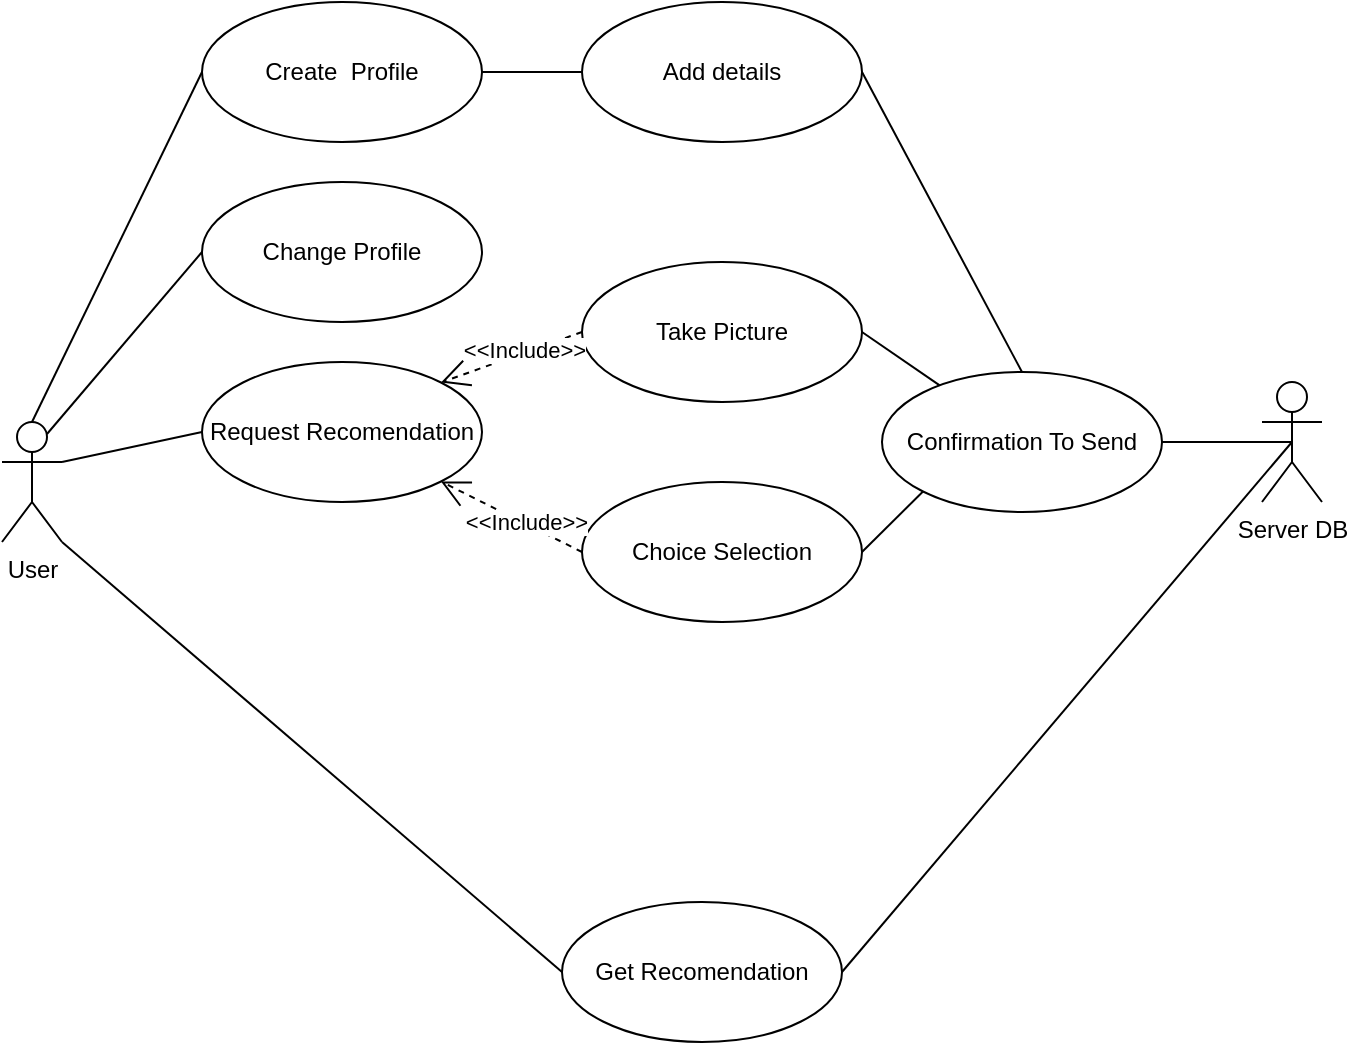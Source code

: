 <mxfile version="14.4.4" type="github">
  <diagram id="NtNVD2hnSGQg9UJDUNFN" name="Page-1">
    <mxGraphModel dx="1038" dy="608" grid="1" gridSize="10" guides="1" tooltips="1" connect="1" arrows="1" fold="1" page="1" pageScale="1" pageWidth="850" pageHeight="1100" math="0" shadow="0">
      <root>
        <mxCell id="0" />
        <mxCell id="1" parent="0" />
        <mxCell id="5cAc0Jf2YwoJ_Aimk7Pw-1" value="User" style="shape=umlActor;verticalLabelPosition=bottom;verticalAlign=top;html=1;outlineConnect=0;" vertex="1" parent="1">
          <mxGeometry x="100" y="380" width="30" height="60" as="geometry" />
        </mxCell>
        <mxCell id="5cAc0Jf2YwoJ_Aimk7Pw-4" value="Take Picture" style="ellipse;whiteSpace=wrap;html=1;" vertex="1" parent="1">
          <mxGeometry x="390" y="300" width="140" height="70" as="geometry" />
        </mxCell>
        <mxCell id="5cAc0Jf2YwoJ_Aimk7Pw-5" value="Choice Selection" style="ellipse;whiteSpace=wrap;html=1;" vertex="1" parent="1">
          <mxGeometry x="390" y="410" width="140" height="70" as="geometry" />
        </mxCell>
        <mxCell id="5cAc0Jf2YwoJ_Aimk7Pw-6" value="Request Recomendation" style="ellipse;whiteSpace=wrap;html=1;" vertex="1" parent="1">
          <mxGeometry x="200" y="350" width="140" height="70" as="geometry" />
        </mxCell>
        <mxCell id="5cAc0Jf2YwoJ_Aimk7Pw-7" value="Create&amp;nbsp; Profile" style="ellipse;whiteSpace=wrap;html=1;" vertex="1" parent="1">
          <mxGeometry x="200" y="170" width="140" height="70" as="geometry" />
        </mxCell>
        <mxCell id="5cAc0Jf2YwoJ_Aimk7Pw-13" value="Server DB" style="shape=umlActor;verticalLabelPosition=bottom;verticalAlign=top;html=1;" vertex="1" parent="1">
          <mxGeometry x="730" y="360" width="30" height="60" as="geometry" />
        </mxCell>
        <mxCell id="5cAc0Jf2YwoJ_Aimk7Pw-14" value="Add details" style="ellipse;whiteSpace=wrap;html=1;" vertex="1" parent="1">
          <mxGeometry x="390" y="170" width="140" height="70" as="geometry" />
        </mxCell>
        <mxCell id="5cAc0Jf2YwoJ_Aimk7Pw-15" value="Get Recomendation" style="ellipse;whiteSpace=wrap;html=1;" vertex="1" parent="1">
          <mxGeometry x="380" y="620" width="140" height="70" as="geometry" />
        </mxCell>
        <mxCell id="5cAc0Jf2YwoJ_Aimk7Pw-21" value="&amp;lt;&amp;lt;Include&amp;gt;&amp;gt;" style="endArrow=open;endSize=12;dashed=1;html=1;exitX=0;exitY=0.5;exitDx=0;exitDy=0;entryX=1;entryY=1;entryDx=0;entryDy=0;" edge="1" parent="1" source="5cAc0Jf2YwoJ_Aimk7Pw-5" target="5cAc0Jf2YwoJ_Aimk7Pw-6">
          <mxGeometry x="-0.189" y="-1" width="160" relative="1" as="geometry">
            <mxPoint x="270" y="410" as="sourcePoint" />
            <mxPoint x="430" y="410" as="targetPoint" />
            <mxPoint as="offset" />
          </mxGeometry>
        </mxCell>
        <mxCell id="5cAc0Jf2YwoJ_Aimk7Pw-22" value="&amp;lt;&amp;lt;Include&amp;gt;&amp;gt;" style="endArrow=open;endSize=12;dashed=1;html=1;exitX=0;exitY=0.5;exitDx=0;exitDy=0;entryX=1;entryY=0;entryDx=0;entryDy=0;" edge="1" parent="1" source="5cAc0Jf2YwoJ_Aimk7Pw-4" target="5cAc0Jf2YwoJ_Aimk7Pw-6">
          <mxGeometry x="-0.189" y="-1" width="160" relative="1" as="geometry">
            <mxPoint x="400" y="455" as="sourcePoint" />
            <mxPoint x="329.497" y="419.749" as="targetPoint" />
            <mxPoint as="offset" />
          </mxGeometry>
        </mxCell>
        <mxCell id="5cAc0Jf2YwoJ_Aimk7Pw-23" value="" style="endArrow=none;html=1;exitX=1;exitY=0.333;exitDx=0;exitDy=0;exitPerimeter=0;entryX=0;entryY=0.5;entryDx=0;entryDy=0;" edge="1" parent="1" source="5cAc0Jf2YwoJ_Aimk7Pw-1" target="5cAc0Jf2YwoJ_Aimk7Pw-6">
          <mxGeometry width="50" height="50" relative="1" as="geometry">
            <mxPoint x="130" y="330" as="sourcePoint" />
            <mxPoint x="180" y="280" as="targetPoint" />
          </mxGeometry>
        </mxCell>
        <mxCell id="5cAc0Jf2YwoJ_Aimk7Pw-24" value="Confirmation To Send" style="ellipse;whiteSpace=wrap;html=1;" vertex="1" parent="1">
          <mxGeometry x="540" y="355" width="140" height="70" as="geometry" />
        </mxCell>
        <mxCell id="5cAc0Jf2YwoJ_Aimk7Pw-25" value="" style="endArrow=none;html=1;exitX=1;exitY=0.5;exitDx=0;exitDy=0;entryX=0.5;entryY=0.5;entryDx=0;entryDy=0;entryPerimeter=0;" edge="1" parent="1" source="5cAc0Jf2YwoJ_Aimk7Pw-24" target="5cAc0Jf2YwoJ_Aimk7Pw-13">
          <mxGeometry width="50" height="50" relative="1" as="geometry">
            <mxPoint x="140" y="410" as="sourcePoint" />
            <mxPoint x="210" y="395" as="targetPoint" />
          </mxGeometry>
        </mxCell>
        <mxCell id="5cAc0Jf2YwoJ_Aimk7Pw-26" value="" style="endArrow=none;html=1;exitX=1;exitY=0.5;exitDx=0;exitDy=0;" edge="1" parent="1" source="5cAc0Jf2YwoJ_Aimk7Pw-4" target="5cAc0Jf2YwoJ_Aimk7Pw-24">
          <mxGeometry width="50" height="50" relative="1" as="geometry">
            <mxPoint x="690" y="400" as="sourcePoint" />
            <mxPoint x="755" y="400" as="targetPoint" />
          </mxGeometry>
        </mxCell>
        <mxCell id="5cAc0Jf2YwoJ_Aimk7Pw-27" value="" style="endArrow=none;html=1;exitX=1;exitY=0.5;exitDx=0;exitDy=0;entryX=0;entryY=1;entryDx=0;entryDy=0;" edge="1" parent="1" source="5cAc0Jf2YwoJ_Aimk7Pw-5" target="5cAc0Jf2YwoJ_Aimk7Pw-24">
          <mxGeometry width="50" height="50" relative="1" as="geometry">
            <mxPoint x="540" y="345" as="sourcePoint" />
            <mxPoint x="578.828" y="371.694" as="targetPoint" />
          </mxGeometry>
        </mxCell>
        <mxCell id="5cAc0Jf2YwoJ_Aimk7Pw-28" value="" style="endArrow=none;html=1;exitX=1;exitY=0.5;exitDx=0;exitDy=0;entryX=0.5;entryY=0;entryDx=0;entryDy=0;" edge="1" parent="1" source="5cAc0Jf2YwoJ_Aimk7Pw-14" target="5cAc0Jf2YwoJ_Aimk7Pw-24">
          <mxGeometry width="50" height="50" relative="1" as="geometry">
            <mxPoint x="140" y="410" as="sourcePoint" />
            <mxPoint x="210" y="395" as="targetPoint" />
          </mxGeometry>
        </mxCell>
        <mxCell id="5cAc0Jf2YwoJ_Aimk7Pw-29" value="" style="endArrow=none;html=1;exitX=1;exitY=0.5;exitDx=0;exitDy=0;entryX=0;entryY=0.5;entryDx=0;entryDy=0;" edge="1" parent="1" source="5cAc0Jf2YwoJ_Aimk7Pw-7" target="5cAc0Jf2YwoJ_Aimk7Pw-14">
          <mxGeometry width="50" height="50" relative="1" as="geometry">
            <mxPoint x="540" y="215" as="sourcePoint" />
            <mxPoint x="620" y="365" as="targetPoint" />
          </mxGeometry>
        </mxCell>
        <mxCell id="5cAc0Jf2YwoJ_Aimk7Pw-30" value="Change Profile" style="ellipse;whiteSpace=wrap;html=1;" vertex="1" parent="1">
          <mxGeometry x="200" y="260" width="140" height="70" as="geometry" />
        </mxCell>
        <mxCell id="5cAc0Jf2YwoJ_Aimk7Pw-31" value="" style="endArrow=none;html=1;exitX=0.75;exitY=0.1;exitDx=0;exitDy=0;exitPerimeter=0;entryX=0;entryY=0.5;entryDx=0;entryDy=0;" edge="1" parent="1" source="5cAc0Jf2YwoJ_Aimk7Pw-1" target="5cAc0Jf2YwoJ_Aimk7Pw-30">
          <mxGeometry width="50" height="50" relative="1" as="geometry">
            <mxPoint x="140" y="410" as="sourcePoint" />
            <mxPoint x="210" y="395" as="targetPoint" />
          </mxGeometry>
        </mxCell>
        <mxCell id="5cAc0Jf2YwoJ_Aimk7Pw-32" value="" style="endArrow=none;html=1;exitX=0.5;exitY=0;exitDx=0;exitDy=0;exitPerimeter=0;entryX=0;entryY=0.5;entryDx=0;entryDy=0;" edge="1" parent="1" source="5cAc0Jf2YwoJ_Aimk7Pw-1" target="5cAc0Jf2YwoJ_Aimk7Pw-7">
          <mxGeometry width="50" height="50" relative="1" as="geometry">
            <mxPoint x="132.5" y="396" as="sourcePoint" />
            <mxPoint x="210" y="305" as="targetPoint" />
          </mxGeometry>
        </mxCell>
        <mxCell id="5cAc0Jf2YwoJ_Aimk7Pw-33" value="" style="endArrow=none;html=1;exitX=1;exitY=1;exitDx=0;exitDy=0;exitPerimeter=0;entryX=0;entryY=0.5;entryDx=0;entryDy=0;" edge="1" parent="1" source="5cAc0Jf2YwoJ_Aimk7Pw-1" target="5cAc0Jf2YwoJ_Aimk7Pw-15">
          <mxGeometry width="50" height="50" relative="1" as="geometry">
            <mxPoint x="140" y="410" as="sourcePoint" />
            <mxPoint x="210" y="395" as="targetPoint" />
          </mxGeometry>
        </mxCell>
        <mxCell id="5cAc0Jf2YwoJ_Aimk7Pw-34" value="" style="endArrow=none;html=1;exitX=1;exitY=0.5;exitDx=0;exitDy=0;entryX=0.5;entryY=0.5;entryDx=0;entryDy=0;entryPerimeter=0;" edge="1" parent="1" source="5cAc0Jf2YwoJ_Aimk7Pw-15" target="5cAc0Jf2YwoJ_Aimk7Pw-13">
          <mxGeometry width="50" height="50" relative="1" as="geometry">
            <mxPoint x="140" y="450" as="sourcePoint" />
            <mxPoint x="380" y="595" as="targetPoint" />
          </mxGeometry>
        </mxCell>
      </root>
    </mxGraphModel>
  </diagram>
</mxfile>
